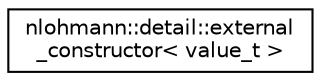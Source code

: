 digraph "Graphical Class Hierarchy"
{
  edge [fontname="Helvetica",fontsize="10",labelfontname="Helvetica",labelfontsize="10"];
  node [fontname="Helvetica",fontsize="10",shape=record];
  rankdir="LR";
  Node1 [label="nlohmann::detail::external\l_constructor\< value_t \>",height=0.2,width=0.4,color="black", fillcolor="white", style="filled",URL="$structnlohmann_1_1detail_1_1external__constructor.html"];
}
